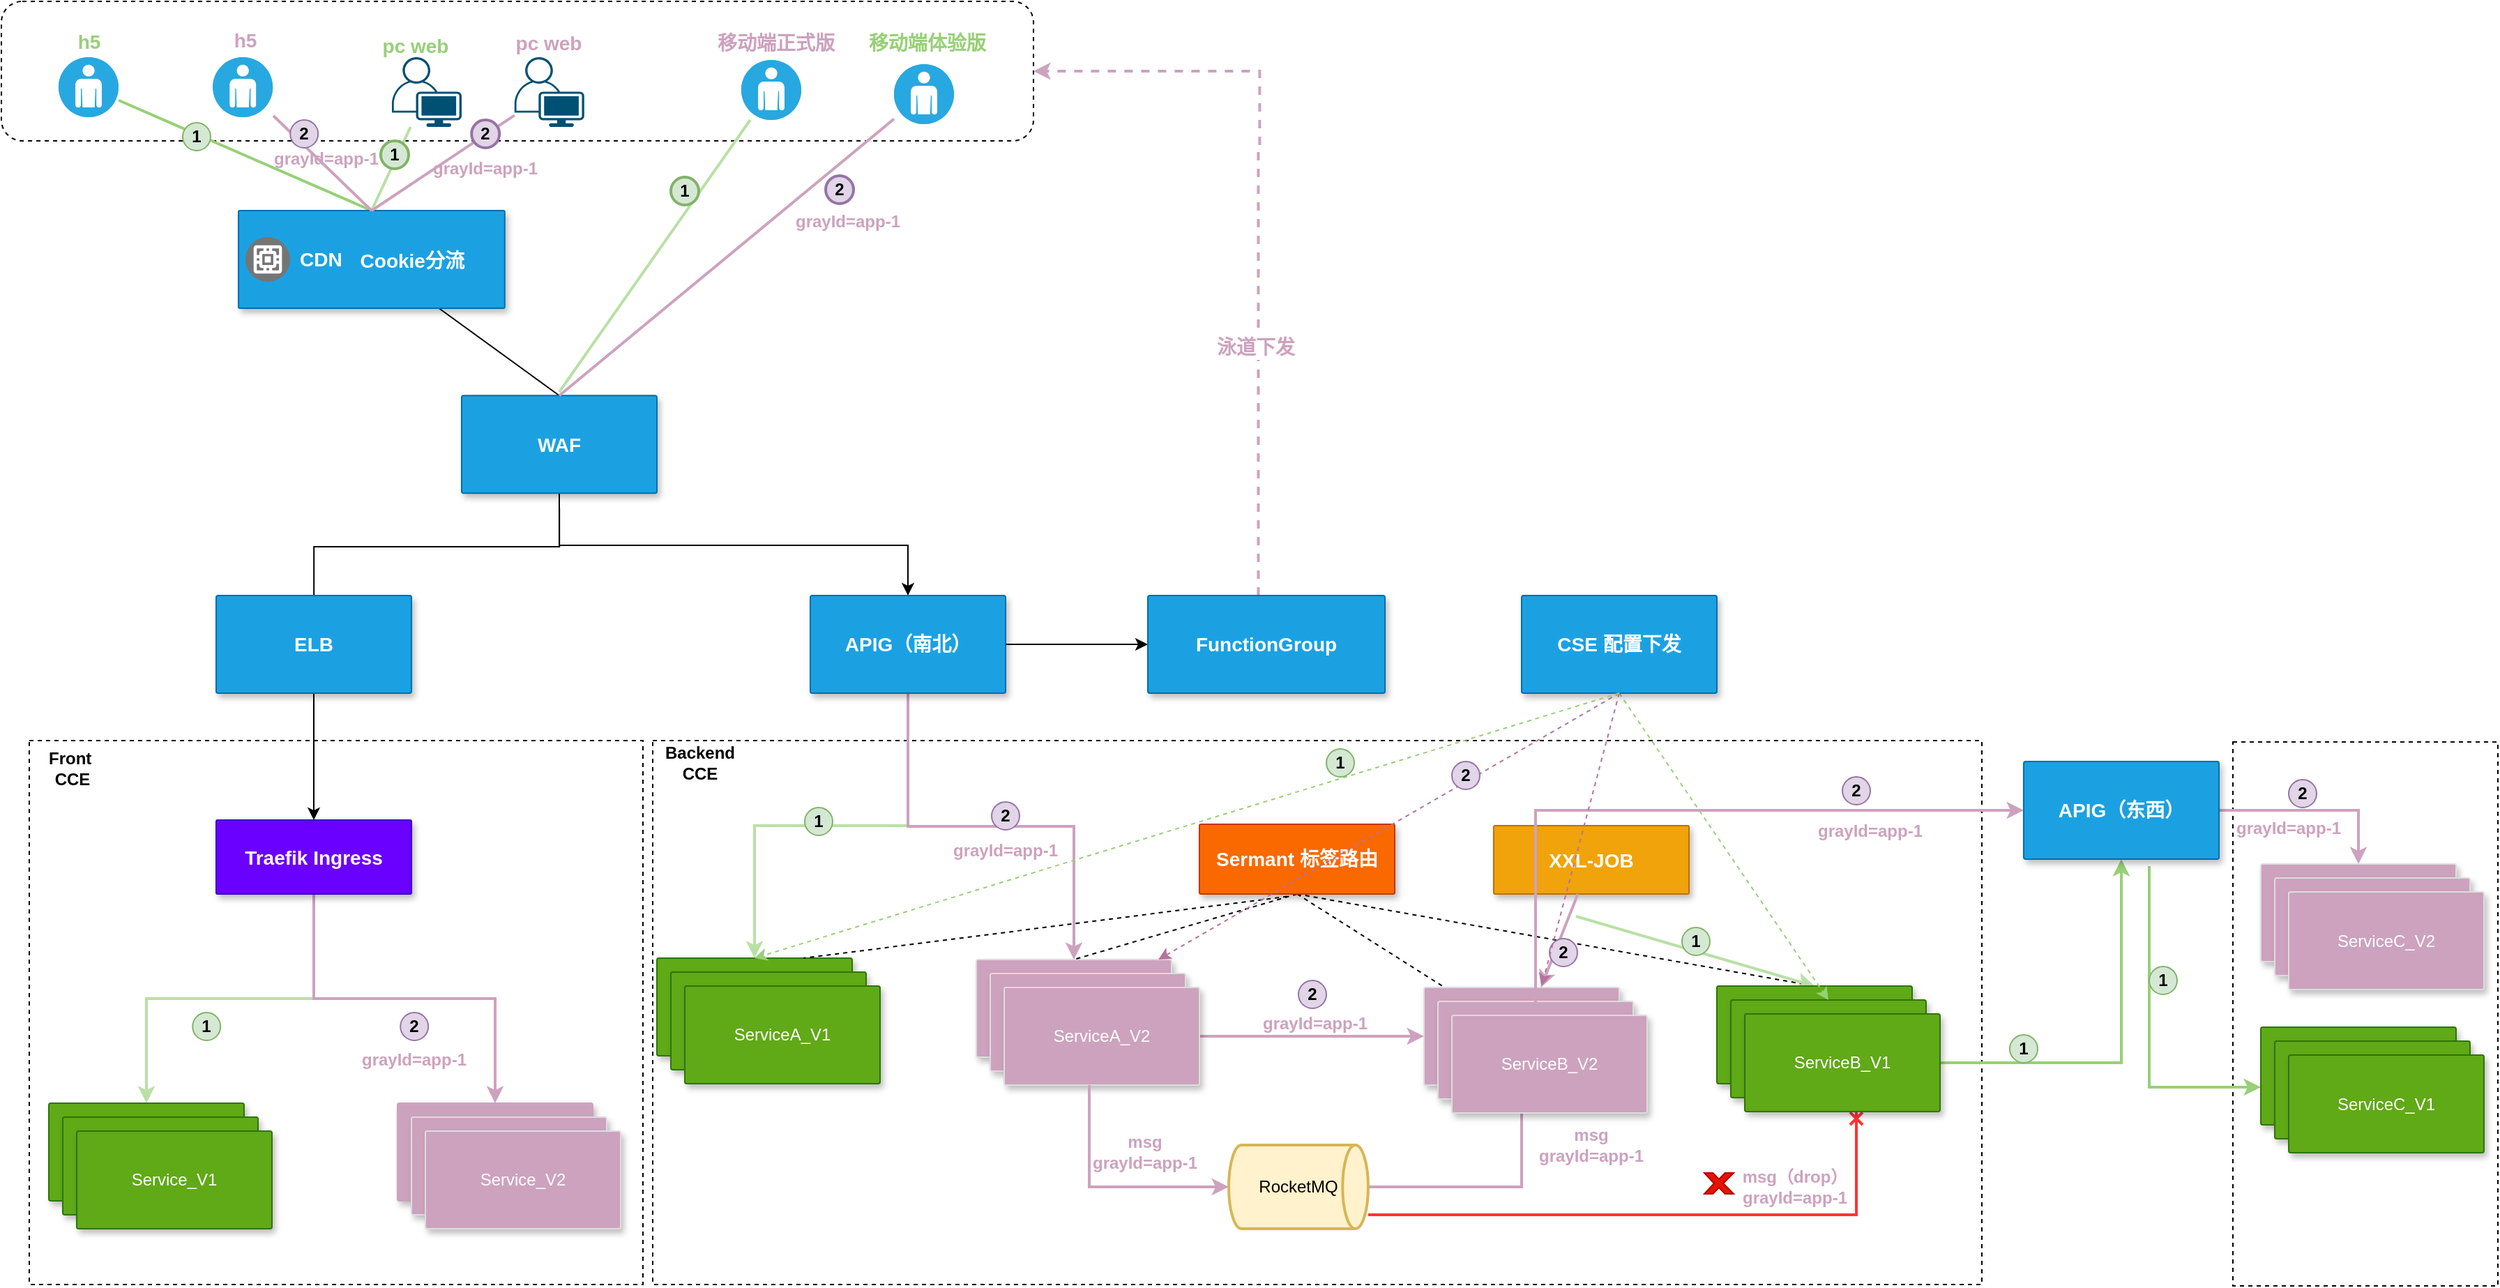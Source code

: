 <mxfile version="24.2.7" type="github">
  <diagram name="Page-1" id="tiHa4omzH0BSpX4AcXK8">
    <mxGraphModel dx="1060" dy="582" grid="1" gridSize="10" guides="1" tooltips="1" connect="1" arrows="1" fold="1" page="1" pageScale="1" pageWidth="850" pageHeight="1100" math="0" shadow="0">
      <root>
        <mxCell id="0" />
        <mxCell id="1" parent="0" />
        <mxCell id="6VxaLlo_b2UKYAiHiD4Z-170" value="" style="rounded=0;whiteSpace=wrap;html=1;dashed=1;strokeWidth=1;" vertex="1" parent="1">
          <mxGeometry x="1600" y="531" width="190" height="390" as="geometry" />
        </mxCell>
        <mxCell id="6VxaLlo_b2UKYAiHiD4Z-162" value="" style="rounded=1;whiteSpace=wrap;html=1;dashed=1;" vertex="1" parent="1">
          <mxGeometry width="740" height="100" as="geometry" />
        </mxCell>
        <mxCell id="6VxaLlo_b2UKYAiHiD4Z-92" value="" style="rounded=0;whiteSpace=wrap;html=1;dashed=1;strokeWidth=1;" vertex="1" parent="1">
          <mxGeometry x="467" y="530" width="953" height="390" as="geometry" />
        </mxCell>
        <mxCell id="6VxaLlo_b2UKYAiHiD4Z-131" value="&lt;b&gt;&lt;font color=&quot;#ffffff&quot; style=&quot;font-size: 14px;&quot;&gt;XXL-JOB&lt;/font&gt;&lt;/b&gt;" style="whiteSpace=wrap;html=1;strokeColor=#BD7000;shadow=1;strokeWidth=1;rounded=1;arcSize=2;fillColor=#f0a30a;fontColor=#000000;" vertex="1" parent="1">
          <mxGeometry x="1070" y="591" width="140" height="49" as="geometry" />
        </mxCell>
        <mxCell id="6VxaLlo_b2UKYAiHiD4Z-86" value="" style="rounded=0;whiteSpace=wrap;html=1;dashed=1;strokeWidth=1;" vertex="1" parent="1">
          <mxGeometry x="20" y="530" width="440" height="390" as="geometry" />
        </mxCell>
        <mxCell id="6VxaLlo_b2UKYAiHiD4Z-48" style="rounded=0;orthogonalLoop=1;jettySize=auto;html=1;entryX=0.5;entryY=0;entryDx=0;entryDy=0;endArrow=none;endFill=0;strokeColor=#97D077;strokeWidth=2;" edge="1" parent="1" source="6VxaLlo_b2UKYAiHiD4Z-32" target="6VxaLlo_b2UKYAiHiD4Z-6">
          <mxGeometry relative="1" as="geometry" />
        </mxCell>
        <mxCell id="6VxaLlo_b2UKYAiHiD4Z-17" value="" style="rounded=0;orthogonalLoop=1;jettySize=auto;html=1;endArrow=none;endFill=0;entryX=0.5;entryY=0;entryDx=0;entryDy=0;" edge="1" parent="1" source="6VxaLlo_b2UKYAiHiD4Z-6" target="6VxaLlo_b2UKYAiHiD4Z-16">
          <mxGeometry relative="1" as="geometry" />
        </mxCell>
        <mxCell id="6VxaLlo_b2UKYAiHiD4Z-6" value="               Cookie分流" style="shadow=1;strokeWidth=1;rounded=1;absoluteArcSize=1;arcSize=2;fillColor=#1ba1e2;fontColor=#ffffff;strokeColor=#006EAF;fontStyle=1;fontSize=14;" vertex="1" parent="1">
          <mxGeometry x="170" y="150" width="190.9" height="70" as="geometry" />
        </mxCell>
        <mxCell id="6VxaLlo_b2UKYAiHiD4Z-7" value="&lt;font size=&quot;1&quot; color=&quot;#ffffff&quot;&gt;&lt;b style=&quot;font-size: 14px;&quot;&gt;CDN&lt;/b&gt;&lt;/font&gt;" style="sketch=0;dashed=0;connectable=0;html=1;fillColor=#757575;strokeColor=none;shape=mxgraph.gcp2.google_network_edge_cache;part=1;labelPosition=right;verticalLabelPosition=middle;align=left;verticalAlign=middle;spacingLeft=5;fontSize=12;" vertex="1" parent="6VxaLlo_b2UKYAiHiD4Z-6">
          <mxGeometry y="0.5" width="32" height="32" relative="1" as="geometry">
            <mxPoint x="5" y="-16" as="offset" />
          </mxGeometry>
        </mxCell>
        <mxCell id="6VxaLlo_b2UKYAiHiD4Z-22" value="&lt;font color=&quot;#cda2be&quot; style=&quot;font-size: 14px;&quot;&gt;&lt;b&gt;h5&lt;/b&gt;&lt;/font&gt;" style="text;html=1;align=center;verticalAlign=middle;whiteSpace=wrap;rounded=0;" vertex="1" parent="1">
          <mxGeometry x="145.1" y="13.1" width="60" height="30" as="geometry" />
        </mxCell>
        <mxCell id="6VxaLlo_b2UKYAiHiD4Z-23" value="&lt;b&gt;&lt;font color=&quot;#97d077&quot; style=&quot;font-size: 14px;&quot;&gt;pc web&lt;/font&gt;&lt;/b&gt;" style="text;html=1;align=center;verticalAlign=middle;whiteSpace=wrap;rounded=0;" vertex="1" parent="1">
          <mxGeometry x="267.1" y="17.1" width="60" height="30" as="geometry" />
        </mxCell>
        <mxCell id="6VxaLlo_b2UKYAiHiD4Z-24" value="&lt;span style=&quot;font-size: 14px;&quot;&gt;&lt;b style=&quot;&quot;&gt;&lt;font color=&quot;#cda2be&quot;&gt;移动端正式版&lt;/font&gt;&lt;/b&gt;&lt;/span&gt;" style="text;html=1;align=center;verticalAlign=middle;whiteSpace=wrap;rounded=0;" vertex="1" parent="1">
          <mxGeometry x="510.75" y="15" width="89.25" height="30" as="geometry" />
        </mxCell>
        <mxCell id="6VxaLlo_b2UKYAiHiD4Z-25" value="&lt;font color=&quot;#97d077&quot;&gt;&lt;span style=&quot;font-family: monospace; font-size: 0px; text-align: start; text-wrap: nowrap;&quot;&gt;%3CmxGraphModel%3E%3Croot%3E%3CmxCell%20id%3D%220%22%2F%3E%3CmxCell%20id%3D%221%22%20parent%3D%220%22%2F%3E%3CmxCell%20id%3D%222%22%20value%3D%22%26lt%3Bfont%20color%3D%26quot%3B%2397d077%26quot%3B%26gt%3B%26lt%3Bspan%20style%3D%26quot%3Bfont-size%3A%2014px%3B%26quot%3B%26gt%3B%26lt%3Bb%26gt%3B%E7%A7%BB%E5%8A%A8%E7%AB%AF%26lt%3B%2Fb%26gt%3B%26lt%3B%2Fspan%26gt%3B%26lt%3B%2Ffont%26gt%3B%22%20style%3D%22text%3Bhtml%3D1%3Balign%3Dcenter%3BverticalAlign%3Dmiddle%3BwhiteSpace%3Dwrap%3Brounded%3D0%3B%22%20vertex%3D%221%22%20parent%3D%221%22%3E%3CmxGeometry%20x%3D%22510.75%22%20y%3D%2215%22%20width%3D%2278.5%22%20height%3D%2230%22%20as%3D%22geometry%22%2F%3E%3C%2FmxCell%3E%3C%2Froot%3E%3C%2FmxGraphModel%3E&lt;/span&gt;&lt;b&gt;&lt;font style=&quot;font-size: 14px;&quot;&gt;&amp;nbsp;&lt;/font&gt;&lt;/b&gt;&lt;b style=&quot;font-size: 14px;&quot;&gt;移动端&lt;/b&gt;&lt;b&gt;&lt;font style=&quot;font-size: 14px;&quot;&gt;体验版&lt;/font&gt;&lt;/b&gt;&lt;/font&gt;" style="text;html=1;align=center;verticalAlign=middle;whiteSpace=wrap;rounded=0;" vertex="1" parent="1">
          <mxGeometry x="599.75" y="15.1" width="123.5" height="30" as="geometry" />
        </mxCell>
        <mxCell id="6VxaLlo_b2UKYAiHiD4Z-37" style="edgeStyle=orthogonalEdgeStyle;rounded=0;orthogonalLoop=1;jettySize=auto;html=1;" edge="1" parent="1" source="6VxaLlo_b2UKYAiHiD4Z-16" target="6VxaLlo_b2UKYAiHiD4Z-36">
          <mxGeometry relative="1" as="geometry">
            <Array as="points">
              <mxPoint x="400" y="390" />
              <mxPoint x="650" y="390" />
            </Array>
          </mxGeometry>
        </mxCell>
        <mxCell id="6VxaLlo_b2UKYAiHiD4Z-47" style="edgeStyle=orthogonalEdgeStyle;rounded=0;orthogonalLoop=1;jettySize=auto;html=1;" edge="1" parent="1">
          <mxGeometry relative="1" as="geometry">
            <mxPoint x="400.091" y="363.6" as="sourcePoint" />
            <mxPoint x="224.091" y="437" as="targetPoint" />
            <Array as="points">
              <mxPoint x="400" y="391" />
              <mxPoint x="224" y="391" />
            </Array>
          </mxGeometry>
        </mxCell>
        <mxCell id="6VxaLlo_b2UKYAiHiD4Z-16" value="&lt;b&gt;&lt;font style=&quot;font-size: 14px;&quot;&gt;WAF&lt;/font&gt;&lt;/b&gt;" style="whiteSpace=wrap;html=1;strokeColor=#006EAF;shadow=1;strokeWidth=1;rounded=1;arcSize=2;glass=0;fillColor=#1ba1e2;fontColor=#ffffff;" vertex="1" parent="1">
          <mxGeometry x="330" y="282.6" width="140" height="70" as="geometry" />
        </mxCell>
        <mxCell id="6VxaLlo_b2UKYAiHiD4Z-55" style="rounded=0;orthogonalLoop=1;jettySize=auto;html=1;entryX=0.5;entryY=0;entryDx=0;entryDy=0;endArrow=none;endFill=0;strokeColor=#B9E0A5;strokeWidth=2;" edge="1" parent="1" source="6VxaLlo_b2UKYAiHiD4Z-28" target="6VxaLlo_b2UKYAiHiD4Z-6">
          <mxGeometry relative="1" as="geometry" />
        </mxCell>
        <mxCell id="6VxaLlo_b2UKYAiHiD4Z-28" value="" style="points=[[0.35,0,0],[0.98,0.51,0],[1,0.71,0],[0.67,1,0],[0,0.795,0],[0,0.65,0]];verticalLabelPosition=bottom;sketch=0;html=1;verticalAlign=top;aspect=fixed;align=center;pointerEvents=1;shape=mxgraph.cisco19.user;fillColor=#005073;strokeColor=none;" vertex="1" parent="1">
          <mxGeometry x="280" y="40" width="50" height="50" as="geometry" />
        </mxCell>
        <mxCell id="6VxaLlo_b2UKYAiHiD4Z-49" style="rounded=0;orthogonalLoop=1;jettySize=auto;html=1;entryX=0.5;entryY=0;entryDx=0;entryDy=0;endArrow=none;endFill=0;strokeColor=#CDA2BE;strokeWidth=2;" edge="1" parent="1" target="6VxaLlo_b2UKYAiHiD4Z-6">
          <mxGeometry relative="1" as="geometry">
            <mxPoint x="195" y="82" as="sourcePoint" />
          </mxGeometry>
        </mxCell>
        <mxCell id="6VxaLlo_b2UKYAiHiD4Z-29" value="" style="fillColor=#28A8E0;verticalLabelPosition=bottom;sketch=0;html=1;strokeColor=#ffffff;verticalAlign=top;align=center;points=[[0.145,0.145,0],[0.5,0,0],[0.855,0.145,0],[1,0.5,0],[0.855,0.855,0],[0.5,1,0],[0.145,0.855,0],[0,0.5,0]];pointerEvents=1;shape=mxgraph.cisco_safe.compositeIcon;bgIcon=ellipse;resIcon=mxgraph.cisco_safe.capability.user;" vertex="1" parent="1">
          <mxGeometry x="151.6" y="40" width="43" height="43" as="geometry" />
        </mxCell>
        <mxCell id="6VxaLlo_b2UKYAiHiD4Z-66" style="rounded=0;orthogonalLoop=1;jettySize=auto;html=1;endArrow=none;endFill=0;strokeColor=#B9E0A5;strokeWidth=2;" edge="1" parent="1" source="6VxaLlo_b2UKYAiHiD4Z-30">
          <mxGeometry relative="1" as="geometry">
            <mxPoint x="400" y="280" as="targetPoint" />
          </mxGeometry>
        </mxCell>
        <mxCell id="6VxaLlo_b2UKYAiHiD4Z-30" value="" style="fillColor=#28A8E0;verticalLabelPosition=bottom;sketch=0;html=1;strokeColor=#ffffff;verticalAlign=top;align=center;points=[[0.145,0.145,0],[0.5,0,0],[0.855,0.145,0],[1,0.5,0],[0.855,0.855,0],[0.5,1,0],[0.145,0.855,0],[0,0.5,0]];pointerEvents=1;shape=mxgraph.cisco_safe.compositeIcon;bgIcon=ellipse;resIcon=mxgraph.cisco_safe.capability.user;" vertex="1" parent="1">
          <mxGeometry x="530.5" y="42" width="43" height="43" as="geometry" />
        </mxCell>
        <mxCell id="6VxaLlo_b2UKYAiHiD4Z-67" style="rounded=0;orthogonalLoop=1;jettySize=auto;html=1;entryX=0.5;entryY=0;entryDx=0;entryDy=0;endArrow=none;endFill=0;strokeColor=#CDA2BE;strokeWidth=2;" edge="1" parent="1" source="6VxaLlo_b2UKYAiHiD4Z-31" target="6VxaLlo_b2UKYAiHiD4Z-16">
          <mxGeometry relative="1" as="geometry" />
        </mxCell>
        <mxCell id="6VxaLlo_b2UKYAiHiD4Z-31" value="" style="fillColor=#28A8E0;verticalLabelPosition=bottom;sketch=0;html=1;strokeColor=#ffffff;verticalAlign=top;align=center;points=[[0.145,0.145,0],[0.5,0,0],[0.855,0.145,0],[1,0.5,0],[0.855,0.855,0],[0.5,1,0],[0.145,0.855,0],[0,0.5,0]];pointerEvents=1;shape=mxgraph.cisco_safe.compositeIcon;bgIcon=ellipse;resIcon=mxgraph.cisco_safe.capability.user;" vertex="1" parent="1">
          <mxGeometry x="640" y="45" width="43" height="43" as="geometry" />
        </mxCell>
        <mxCell id="6VxaLlo_b2UKYAiHiD4Z-32" value="" style="fillColor=#28A8E0;verticalLabelPosition=bottom;sketch=0;html=1;strokeColor=#ffffff;verticalAlign=top;align=center;points=[[0.145,0.145,0],[0.5,0,0],[0.855,0.145,0],[1,0.5,0],[0.855,0.855,0],[0.5,1,0],[0.145,0.855,0],[0,0.5,0]];pointerEvents=1;shape=mxgraph.cisco_safe.compositeIcon;bgIcon=ellipse;resIcon=mxgraph.cisco_safe.capability.user;" vertex="1" parent="1">
          <mxGeometry x="41" y="40" width="43" height="43" as="geometry" />
        </mxCell>
        <mxCell id="6VxaLlo_b2UKYAiHiD4Z-56" style="rounded=0;orthogonalLoop=1;jettySize=auto;html=1;entryX=0.5;entryY=0;entryDx=0;entryDy=0;endArrow=none;endFill=0;strokeColor=#CDA2BE;strokeWidth=2;" edge="1" parent="1" source="6VxaLlo_b2UKYAiHiD4Z-33" target="6VxaLlo_b2UKYAiHiD4Z-6">
          <mxGeometry relative="1" as="geometry" />
        </mxCell>
        <mxCell id="6VxaLlo_b2UKYAiHiD4Z-33" value="" style="points=[[0.35,0,0],[0.98,0.51,0],[1,0.71,0],[0.67,1,0],[0,0.795,0],[0,0.65,0]];verticalLabelPosition=bottom;sketch=0;html=1;verticalAlign=top;aspect=fixed;align=center;pointerEvents=1;shape=mxgraph.cisco19.user;fillColor=#005073;strokeColor=none;" vertex="1" parent="1">
          <mxGeometry x="367.9" y="40" width="50" height="50" as="geometry" />
        </mxCell>
        <mxCell id="6VxaLlo_b2UKYAiHiD4Z-34" value="&lt;b&gt;&lt;font color=&quot;#97d077&quot; style=&quot;font-size: 14px;&quot;&gt;h5&lt;/font&gt;&lt;/b&gt;" style="text;html=1;align=center;verticalAlign=middle;whiteSpace=wrap;rounded=0;" vertex="1" parent="1">
          <mxGeometry x="32.5" y="14.1" width="60" height="30" as="geometry" />
        </mxCell>
        <mxCell id="6VxaLlo_b2UKYAiHiD4Z-35" value="&lt;font color=&quot;#cda2be&quot; style=&quot;font-size: 14px;&quot;&gt;&lt;b&gt;pc web&lt;/b&gt;&lt;/font&gt;" style="text;html=1;align=center;verticalAlign=middle;whiteSpace=wrap;rounded=0;" vertex="1" parent="1">
          <mxGeometry x="353.35" y="15" width="79.1" height="30" as="geometry" />
        </mxCell>
        <mxCell id="6VxaLlo_b2UKYAiHiD4Z-82" value="" style="edgeStyle=orthogonalEdgeStyle;rounded=0;orthogonalLoop=1;jettySize=auto;html=1;strokeColor=#B9E0A5;strokeWidth=2;" edge="1" parent="1" source="6VxaLlo_b2UKYAiHiD4Z-36" target="6VxaLlo_b2UKYAiHiD4Z-81">
          <mxGeometry relative="1" as="geometry" />
        </mxCell>
        <mxCell id="6VxaLlo_b2UKYAiHiD4Z-100" style="edgeStyle=orthogonalEdgeStyle;rounded=0;orthogonalLoop=1;jettySize=auto;html=1;entryX=0.5;entryY=0;entryDx=0;entryDy=0;strokeColor=#CDA2BE;strokeWidth=2;" edge="1" parent="1" source="6VxaLlo_b2UKYAiHiD4Z-36" target="6VxaLlo_b2UKYAiHiD4Z-84">
          <mxGeometry relative="1" as="geometry" />
        </mxCell>
        <mxCell id="6VxaLlo_b2UKYAiHiD4Z-165" style="edgeStyle=orthogonalEdgeStyle;rounded=0;orthogonalLoop=1;jettySize=auto;html=1;entryX=0;entryY=0.5;entryDx=0;entryDy=0;" edge="1" parent="1" source="6VxaLlo_b2UKYAiHiD4Z-36" target="6VxaLlo_b2UKYAiHiD4Z-156">
          <mxGeometry relative="1" as="geometry" />
        </mxCell>
        <mxCell id="6VxaLlo_b2UKYAiHiD4Z-36" value="&lt;b&gt;&lt;font style=&quot;font-size: 14px;&quot;&gt;APIG（南北）&lt;/font&gt;&lt;/b&gt;" style="whiteSpace=wrap;html=1;strokeColor=#006EAF;shadow=1;strokeWidth=1;rounded=1;arcSize=2;fillColor=#1ba1e2;fontColor=#ffffff;" vertex="1" parent="1">
          <mxGeometry x="580" y="426" width="140" height="70" as="geometry" />
        </mxCell>
        <mxCell id="6VxaLlo_b2UKYAiHiD4Z-40" value="" style="edgeStyle=orthogonalEdgeStyle;rounded=0;orthogonalLoop=1;jettySize=auto;html=1;" edge="1" parent="1" source="6VxaLlo_b2UKYAiHiD4Z-38" target="6VxaLlo_b2UKYAiHiD4Z-39">
          <mxGeometry relative="1" as="geometry" />
        </mxCell>
        <mxCell id="6VxaLlo_b2UKYAiHiD4Z-38" value="&lt;font size=&quot;1&quot; style=&quot;&quot;&gt;&lt;b style=&quot;font-size: 14px;&quot;&gt;ELB&lt;/b&gt;&lt;/font&gt;" style="whiteSpace=wrap;html=1;strokeColor=#006EAF;shadow=1;strokeWidth=1;rounded=1;arcSize=2;fillColor=#1ba1e2;fontColor=#ffffff;" vertex="1" parent="1">
          <mxGeometry x="154.0" y="426" width="140" height="70" as="geometry" />
        </mxCell>
        <mxCell id="6VxaLlo_b2UKYAiHiD4Z-42" value="" style="edgeStyle=orthogonalEdgeStyle;rounded=0;orthogonalLoop=1;jettySize=auto;html=1;strokeColor=#B9E0A5;strokeWidth=2;" edge="1" parent="1" source="6VxaLlo_b2UKYAiHiD4Z-39" target="6VxaLlo_b2UKYAiHiD4Z-41">
          <mxGeometry relative="1" as="geometry" />
        </mxCell>
        <mxCell id="6VxaLlo_b2UKYAiHiD4Z-46" style="edgeStyle=orthogonalEdgeStyle;rounded=0;orthogonalLoop=1;jettySize=auto;html=1;strokeColor=#CDA2BE;strokeWidth=2;" edge="1" parent="1" source="6VxaLlo_b2UKYAiHiD4Z-39" target="6VxaLlo_b2UKYAiHiD4Z-43">
          <mxGeometry relative="1" as="geometry" />
        </mxCell>
        <mxCell id="6VxaLlo_b2UKYAiHiD4Z-39" value="&lt;font size=&quot;1&quot; style=&quot;&quot;&gt;&lt;b style=&quot;font-size: 14px;&quot;&gt;Traefik Ingress&lt;/b&gt;&lt;/font&gt;" style="whiteSpace=wrap;html=1;strokeColor=#3700CC;shadow=1;strokeWidth=1;rounded=1;arcSize=2;fillColor=#6a00ff;fontColor=#ffffff;" vertex="1" parent="1">
          <mxGeometry x="154" y="587" width="140" height="53" as="geometry" />
        </mxCell>
        <mxCell id="6VxaLlo_b2UKYAiHiD4Z-41" value="Service_V1" style="whiteSpace=wrap;html=1;strokeColor=#2D7600;shadow=1;strokeWidth=1;rounded=1;arcSize=2;fillColor=#60a917;fontColor=#ffffff;" vertex="1" parent="1">
          <mxGeometry x="34" y="790" width="140" height="70" as="geometry" />
        </mxCell>
        <mxCell id="6VxaLlo_b2UKYAiHiD4Z-43" value="Service_V2" style="whiteSpace=wrap;html=1;strokeColor=#CDA2BE;shadow=1;strokeWidth=1;rounded=1;arcSize=2;fillColor=#CDA2BE;" vertex="1" parent="1">
          <mxGeometry x="284" y="790" width="140" height="70" as="geometry" />
        </mxCell>
        <mxCell id="6VxaLlo_b2UKYAiHiD4Z-53" value="&lt;b&gt;1&lt;/b&gt;" style="ellipse;whiteSpace=wrap;html=1;aspect=fixed;fillColor=#d5e8d4;strokeColor=#82b366;" vertex="1" parent="1">
          <mxGeometry x="130" y="87" width="20" height="20" as="geometry" />
        </mxCell>
        <mxCell id="6VxaLlo_b2UKYAiHiD4Z-54" value="&lt;b&gt;2&lt;/b&gt;" style="ellipse;whiteSpace=wrap;html=1;aspect=fixed;fillColor=#e1d5e7;strokeColor=#9673a6;" vertex="1" parent="1">
          <mxGeometry x="207.1" y="85" width="20" height="20" as="geometry" />
        </mxCell>
        <mxCell id="6VxaLlo_b2UKYAiHiD4Z-60" value="&lt;b&gt;1&lt;/b&gt;" style="ellipse;whiteSpace=wrap;html=1;aspect=fixed;fillColor=#d5e8d4;strokeColor=#82b366;strokeWidth=2;" vertex="1" parent="1">
          <mxGeometry x="272" y="100" width="20" height="20" as="geometry" />
        </mxCell>
        <mxCell id="6VxaLlo_b2UKYAiHiD4Z-63" value="&lt;b&gt;2&lt;/b&gt;" style="ellipse;whiteSpace=wrap;html=1;aspect=fixed;fillColor=#e1d5e7;strokeColor=#9673a6;strokeWidth=2;" vertex="1" parent="1">
          <mxGeometry x="337.1" y="85" width="20" height="20" as="geometry" />
        </mxCell>
        <mxCell id="6VxaLlo_b2UKYAiHiD4Z-69" value="&lt;b&gt;&lt;font color=&quot;#cda2be&quot;&gt;grayId=app-1&lt;/font&gt;&lt;/b&gt;" style="text;html=1;align=center;verticalAlign=middle;whiteSpace=wrap;rounded=0;strokeWidth=2;" vertex="1" parent="1">
          <mxGeometry x="297.1" y="105.0" width="100" height="30" as="geometry" />
        </mxCell>
        <mxCell id="6VxaLlo_b2UKYAiHiD4Z-70" value="&lt;b&gt;&lt;font color=&quot;#cda2be&quot;&gt;grayId=app-1&lt;/font&gt;&lt;/b&gt;" style="text;html=1;align=center;verticalAlign=middle;whiteSpace=wrap;rounded=0;" vertex="1" parent="1">
          <mxGeometry x="183" y="98.0" width="100" height="30" as="geometry" />
        </mxCell>
        <mxCell id="6VxaLlo_b2UKYAiHiD4Z-72" value="&lt;b&gt;1&lt;/b&gt;" style="ellipse;whiteSpace=wrap;html=1;aspect=fixed;fillColor=#d5e8d4;strokeColor=#82b366;strokeWidth=2;" vertex="1" parent="1">
          <mxGeometry x="480" y="126" width="20" height="20" as="geometry" />
        </mxCell>
        <mxCell id="6VxaLlo_b2UKYAiHiD4Z-74" value="&lt;b&gt;2&lt;/b&gt;" style="ellipse;whiteSpace=wrap;html=1;aspect=fixed;fillColor=#e1d5e7;strokeColor=#9673a6;strokeWidth=2;" vertex="1" parent="1">
          <mxGeometry x="591" y="125" width="20" height="20" as="geometry" />
        </mxCell>
        <mxCell id="6VxaLlo_b2UKYAiHiD4Z-77" value="&lt;b&gt;&lt;font color=&quot;#cda2be&quot;&gt;grayId=app-1&lt;/font&gt;&lt;/b&gt;" style="text;html=1;align=center;verticalAlign=middle;whiteSpace=wrap;rounded=0;strokeWidth=2;" vertex="1" parent="1">
          <mxGeometry x="557" y="143.0" width="100" height="30" as="geometry" />
        </mxCell>
        <mxCell id="6VxaLlo_b2UKYAiHiD4Z-78" value="&lt;b&gt;1&lt;/b&gt;" style="ellipse;whiteSpace=wrap;html=1;aspect=fixed;fillColor=#d5e8d4;strokeColor=#82b366;" vertex="1" parent="1">
          <mxGeometry x="137.1" y="725" width="20" height="20" as="geometry" />
        </mxCell>
        <mxCell id="6VxaLlo_b2UKYAiHiD4Z-79" value="&lt;b&gt;2&lt;/b&gt;" style="ellipse;whiteSpace=wrap;html=1;aspect=fixed;fillColor=#e1d5e7;strokeColor=#9673a6;" vertex="1" parent="1">
          <mxGeometry x="286.1" y="725" width="20" height="20" as="geometry" />
        </mxCell>
        <mxCell id="6VxaLlo_b2UKYAiHiD4Z-80" value="&lt;b&gt;&lt;font color=&quot;#cda2be&quot;&gt;grayId=app-1&lt;/font&gt;&lt;/b&gt;" style="text;html=1;align=center;verticalAlign=middle;whiteSpace=wrap;rounded=0;" vertex="1" parent="1">
          <mxGeometry x="246" y="744" width="100" height="30" as="geometry" />
        </mxCell>
        <mxCell id="6VxaLlo_b2UKYAiHiD4Z-81" value="Service_V1" style="whiteSpace=wrap;html=1;strokeColor=#2D7600;shadow=1;strokeWidth=1;rounded=1;arcSize=2;fillColor=#60a917;fontColor=#ffffff;" vertex="1" parent="1">
          <mxGeometry x="470" y="686" width="140" height="70" as="geometry" />
        </mxCell>
        <mxCell id="6VxaLlo_b2UKYAiHiD4Z-84" value="Service_V2" style="whiteSpace=wrap;html=1;strokeColor=#dddddd;shadow=1;strokeWidth=1;rounded=1;arcSize=2;fillColor=#CDA2BE;" vertex="1" parent="1">
          <mxGeometry x="699" y="687" width="140" height="70" as="geometry" />
        </mxCell>
        <mxCell id="6VxaLlo_b2UKYAiHiD4Z-87" value="Service_V1" style="whiteSpace=wrap;html=1;strokeColor=#2D7600;shadow=1;strokeWidth=1;rounded=1;arcSize=2;fillColor=#60a917;fontColor=#ffffff;" vertex="1" parent="1">
          <mxGeometry x="44" y="800" width="140" height="70" as="geometry" />
        </mxCell>
        <mxCell id="6VxaLlo_b2UKYAiHiD4Z-88" value="&lt;font color=&quot;#ffffff&quot;&gt;Service_V1&lt;/font&gt;" style="whiteSpace=wrap;html=1;strokeColor=#2D7600;shadow=1;strokeWidth=1;rounded=1;arcSize=2;fillColor=#60a917;fontColor=#ffffff;" vertex="1" parent="1">
          <mxGeometry x="54" y="810" width="140" height="70" as="geometry" />
        </mxCell>
        <mxCell id="6VxaLlo_b2UKYAiHiD4Z-89" value="Service_V2" style="whiteSpace=wrap;html=1;strokeColor=#dddddd;shadow=1;strokeWidth=1;rounded=1;arcSize=2;fillColor=#CDA2BE;" vertex="1" parent="1">
          <mxGeometry x="294" y="800" width="140" height="70" as="geometry" />
        </mxCell>
        <mxCell id="6VxaLlo_b2UKYAiHiD4Z-90" value="&lt;font color=&quot;#ffffff&quot;&gt;Service_V2&lt;/font&gt;" style="whiteSpace=wrap;html=1;strokeColor=#dddddd;shadow=1;strokeWidth=1;rounded=1;arcSize=2;fillColor=#CDA2BE;" vertex="1" parent="1">
          <mxGeometry x="304" y="810" width="140" height="70" as="geometry" />
        </mxCell>
        <mxCell id="6VxaLlo_b2UKYAiHiD4Z-91" value="&lt;b&gt;Front&amp;nbsp;&lt;/b&gt;&lt;div&gt;&lt;b&gt;CCE&lt;/b&gt;&lt;/div&gt;" style="text;html=1;align=center;verticalAlign=middle;whiteSpace=wrap;rounded=0;" vertex="1" parent="1">
          <mxGeometry x="10.5" y="535" width="80" height="30" as="geometry" />
        </mxCell>
        <mxCell id="6VxaLlo_b2UKYAiHiD4Z-94" value="Service_V1" style="whiteSpace=wrap;html=1;strokeColor=#2D7600;shadow=1;strokeWidth=1;rounded=1;arcSize=2;fillColor=#60a917;fontColor=#ffffff;" vertex="1" parent="1">
          <mxGeometry x="480" y="696" width="140" height="70" as="geometry" />
        </mxCell>
        <mxCell id="6VxaLlo_b2UKYAiHiD4Z-130" style="edgeStyle=orthogonalEdgeStyle;rounded=0;orthogonalLoop=1;jettySize=auto;html=1;strokeColor=#FF3333;endArrow=cross;endFill=0;strokeWidth=2;" edge="1" parent="1" source="6VxaLlo_b2UKYAiHiD4Z-114">
          <mxGeometry relative="1" as="geometry">
            <mxPoint x="1330" y="810" as="targetPoint" />
            <Array as="points">
              <mxPoint x="1330" y="870" />
              <mxPoint x="1330" y="741" />
            </Array>
          </mxGeometry>
        </mxCell>
        <mxCell id="6VxaLlo_b2UKYAiHiD4Z-95" value="&lt;font color=&quot;#ffffff&quot;&gt;ServiceA_V1&lt;/font&gt;" style="whiteSpace=wrap;html=1;strokeColor=#2D7600;shadow=1;strokeWidth=1;rounded=1;arcSize=2;fillColor=#60a917;fontColor=#ffffff;" vertex="1" parent="1">
          <mxGeometry x="490" y="706" width="140" height="70" as="geometry" />
        </mxCell>
        <mxCell id="6VxaLlo_b2UKYAiHiD4Z-96" value="Service_V2" style="whiteSpace=wrap;html=1;strokeColor=#dddddd;shadow=1;strokeWidth=1;rounded=1;arcSize=2;fillColor=#CDA2BE;" vertex="1" parent="1">
          <mxGeometry x="709" y="697" width="140" height="70" as="geometry" />
        </mxCell>
        <mxCell id="6VxaLlo_b2UKYAiHiD4Z-107" style="rounded=0;orthogonalLoop=1;jettySize=auto;html=1;strokeColor=#CDA2BE;strokeWidth=2;" edge="1" parent="1" source="6VxaLlo_b2UKYAiHiD4Z-97" target="6VxaLlo_b2UKYAiHiD4Z-106">
          <mxGeometry relative="1" as="geometry" />
        </mxCell>
        <mxCell id="6VxaLlo_b2UKYAiHiD4Z-97" value="&lt;font color=&quot;#ffffff&quot;&gt;ServiceA_V2&lt;/font&gt;" style="whiteSpace=wrap;html=1;strokeColor=#dddddd;shadow=1;strokeWidth=1;rounded=1;arcSize=2;fillColor=#CDA2BE;" vertex="1" parent="1">
          <mxGeometry x="719" y="707" width="140" height="70" as="geometry" />
        </mxCell>
        <mxCell id="6VxaLlo_b2UKYAiHiD4Z-98" value="&lt;b&gt;Backend CCE&lt;/b&gt;" style="text;html=1;align=center;verticalAlign=middle;whiteSpace=wrap;rounded=0;" vertex="1" parent="1">
          <mxGeometry x="461" y="531" width="80" height="30" as="geometry" />
        </mxCell>
        <mxCell id="6VxaLlo_b2UKYAiHiD4Z-101" value="&lt;b&gt;1&lt;/b&gt;" style="ellipse;whiteSpace=wrap;html=1;aspect=fixed;fillColor=#d5e8d4;strokeColor=#82b366;" vertex="1" parent="1">
          <mxGeometry x="576" y="578" width="20" height="20" as="geometry" />
        </mxCell>
        <mxCell id="6VxaLlo_b2UKYAiHiD4Z-104" value="&lt;b&gt;2&lt;/b&gt;" style="ellipse;whiteSpace=wrap;html=1;aspect=fixed;fillColor=#e1d5e7;strokeColor=#9673a6;" vertex="1" parent="1">
          <mxGeometry x="710" y="574" width="20" height="20" as="geometry" />
        </mxCell>
        <mxCell id="6VxaLlo_b2UKYAiHiD4Z-105" value="&lt;b&gt;&lt;font color=&quot;#cda2be&quot;&gt;grayId=app-1&lt;/font&gt;&lt;/b&gt;" style="text;html=1;align=center;verticalAlign=middle;whiteSpace=wrap;rounded=0;" vertex="1" parent="1">
          <mxGeometry x="670" y="594" width="100" height="30" as="geometry" />
        </mxCell>
        <mxCell id="6VxaLlo_b2UKYAiHiD4Z-106" value="ServiceB_V2" style="whiteSpace=wrap;html=1;strokeColor=#dddddd;shadow=1;strokeWidth=1;rounded=1;arcSize=2;fillColor=#CDA2BE;" vertex="1" parent="1">
          <mxGeometry x="1020" y="707" width="140" height="70" as="geometry" />
        </mxCell>
        <mxCell id="6VxaLlo_b2UKYAiHiD4Z-108" value="&lt;b&gt;&lt;font color=&quot;#cda2be&quot;&gt;grayId=app-1&lt;/font&gt;&lt;/b&gt;" style="text;html=1;align=center;verticalAlign=middle;whiteSpace=wrap;rounded=0;" vertex="1" parent="1">
          <mxGeometry x="892" y="718" width="100" height="30" as="geometry" />
        </mxCell>
        <mxCell id="6VxaLlo_b2UKYAiHiD4Z-111" style="rounded=0;orthogonalLoop=1;jettySize=auto;html=1;entryX=0.75;entryY=0;entryDx=0;entryDy=0;exitX=0.45;exitY=1.036;exitDx=0;exitDy=0;exitPerimeter=0;endArrow=none;endFill=0;dashed=1;" edge="1" parent="1" source="6VxaLlo_b2UKYAiHiD4Z-110" target="6VxaLlo_b2UKYAiHiD4Z-81">
          <mxGeometry relative="1" as="geometry" />
        </mxCell>
        <mxCell id="6VxaLlo_b2UKYAiHiD4Z-112" style="rounded=0;orthogonalLoop=1;jettySize=auto;html=1;entryX=0.5;entryY=0;entryDx=0;entryDy=0;exitX=0.5;exitY=1;exitDx=0;exitDy=0;endArrow=none;endFill=0;dashed=1;" edge="1" parent="1" source="6VxaLlo_b2UKYAiHiD4Z-110" target="6VxaLlo_b2UKYAiHiD4Z-84">
          <mxGeometry relative="1" as="geometry" />
        </mxCell>
        <mxCell id="6VxaLlo_b2UKYAiHiD4Z-113" style="rounded=0;orthogonalLoop=1;jettySize=auto;html=1;endArrow=none;endFill=0;exitX=0.5;exitY=1;exitDx=0;exitDy=0;dashed=1;" edge="1" parent="1" source="6VxaLlo_b2UKYAiHiD4Z-110" target="6VxaLlo_b2UKYAiHiD4Z-106">
          <mxGeometry relative="1" as="geometry" />
        </mxCell>
        <mxCell id="6VxaLlo_b2UKYAiHiD4Z-147" style="rounded=0;orthogonalLoop=1;jettySize=auto;html=1;entryX=0.5;entryY=0;entryDx=0;entryDy=0;exitX=0.5;exitY=1;exitDx=0;exitDy=0;dashed=1;" edge="1" parent="1" source="6VxaLlo_b2UKYAiHiD4Z-110" target="6VxaLlo_b2UKYAiHiD4Z-142">
          <mxGeometry relative="1" as="geometry" />
        </mxCell>
        <mxCell id="6VxaLlo_b2UKYAiHiD4Z-110" value="&lt;font size=&quot;1&quot; color=&quot;#ffffff&quot; style=&quot;&quot;&gt;&lt;b style=&quot;font-size: 14px;&quot;&gt;Sermant 标签路由&lt;/b&gt;&lt;/font&gt;" style="whiteSpace=wrap;html=1;strokeColor=#C73500;shadow=1;strokeWidth=1;rounded=1;arcSize=2;fillColor=#fa6800;fontColor=#000000;" vertex="1" parent="1">
          <mxGeometry x="859" y="590" width="140" height="50" as="geometry" />
        </mxCell>
        <mxCell id="6VxaLlo_b2UKYAiHiD4Z-126" style="edgeStyle=orthogonalEdgeStyle;rounded=0;orthogonalLoop=1;jettySize=auto;html=1;entryX=0.5;entryY=1;entryDx=0;entryDy=0;strokeColor=#CDA2BE;strokeWidth=2;" edge="1" parent="1" source="6VxaLlo_b2UKYAiHiD4Z-114" target="6VxaLlo_b2UKYAiHiD4Z-106">
          <mxGeometry relative="1" as="geometry" />
        </mxCell>
        <mxCell id="6VxaLlo_b2UKYAiHiD4Z-114" value="RocketMQ" style="strokeWidth=2;html=1;shape=mxgraph.flowchart.direct_data;whiteSpace=wrap;fillColor=#fff2cc;strokeColor=#d6b656;" vertex="1" parent="1">
          <mxGeometry x="880" y="820" width="100" height="60" as="geometry" />
        </mxCell>
        <mxCell id="6VxaLlo_b2UKYAiHiD4Z-116" value="&lt;b&gt;&lt;font color=&quot;#cda2be&quot;&gt;msg（drop）&lt;/font&gt;&lt;/b&gt;&lt;div&gt;&lt;b&gt;&lt;font color=&quot;#cda2be&quot;&gt;grayId=app-1&lt;/font&gt;&lt;/b&gt;&lt;/div&gt;" style="text;html=1;align=center;verticalAlign=middle;whiteSpace=wrap;rounded=0;" vertex="1" parent="1">
          <mxGeometry x="1236" y="835" width="100" height="30" as="geometry" />
        </mxCell>
        <mxCell id="6VxaLlo_b2UKYAiHiD4Z-122" value="&lt;b&gt;&lt;font color=&quot;#cda2be&quot;&gt;msg&lt;/font&gt;&lt;/b&gt;&lt;div&gt;&lt;b&gt;&lt;font color=&quot;#cda2be&quot;&gt;grayId=app-1&lt;/font&gt;&lt;/b&gt;&lt;/div&gt;" style="text;html=1;align=center;verticalAlign=middle;whiteSpace=wrap;rounded=0;" vertex="1" parent="1">
          <mxGeometry x="770" y="810" width="100" height="30" as="geometry" />
        </mxCell>
        <mxCell id="6VxaLlo_b2UKYAiHiD4Z-125" style="edgeStyle=orthogonalEdgeStyle;rounded=0;orthogonalLoop=1;jettySize=auto;html=1;entryX=0;entryY=0.5;entryDx=0;entryDy=0;entryPerimeter=0;strokeColor=#CDA2BE;strokeWidth=2;" edge="1" parent="1" source="6VxaLlo_b2UKYAiHiD4Z-97" target="6VxaLlo_b2UKYAiHiD4Z-114">
          <mxGeometry relative="1" as="geometry">
            <Array as="points">
              <mxPoint x="780" y="850" />
            </Array>
          </mxGeometry>
        </mxCell>
        <mxCell id="6VxaLlo_b2UKYAiHiD4Z-127" value="&lt;b&gt;2&lt;/b&gt;" style="ellipse;whiteSpace=wrap;html=1;aspect=fixed;fillColor=#e1d5e7;strokeColor=#9673a6;" vertex="1" parent="1">
          <mxGeometry x="930" y="702" width="20" height="20" as="geometry" />
        </mxCell>
        <mxCell id="6VxaLlo_b2UKYAiHiD4Z-129" value="&lt;b&gt;&lt;font color=&quot;#cda2be&quot;&gt;msg&lt;/font&gt;&lt;/b&gt;&lt;div&gt;&lt;b&gt;&lt;font color=&quot;#cda2be&quot;&gt;grayId=app-1&lt;/font&gt;&lt;/b&gt;&lt;/div&gt;" style="text;html=1;align=center;verticalAlign=middle;whiteSpace=wrap;rounded=0;" vertex="1" parent="1">
          <mxGeometry x="1090" y="805" width="100" height="30" as="geometry" />
        </mxCell>
        <mxCell id="6VxaLlo_b2UKYAiHiD4Z-134" style="rounded=1;orthogonalLoop=1;jettySize=auto;html=1;strokeColor=#CDA2BE;curved=0;strokeWidth=2;" edge="1" parent="1" source="6VxaLlo_b2UKYAiHiD4Z-131" target="6VxaLlo_b2UKYAiHiD4Z-106">
          <mxGeometry relative="1" as="geometry" />
        </mxCell>
        <mxCell id="6VxaLlo_b2UKYAiHiD4Z-139" style="rounded=0;orthogonalLoop=1;jettySize=auto;html=1;entryX=0.5;entryY=0;entryDx=0;entryDy=0;strokeColor=#B9E0A5;strokeWidth=2;" edge="1" parent="1" target="6VxaLlo_b2UKYAiHiD4Z-142">
          <mxGeometry relative="1" as="geometry">
            <mxPoint x="1129" y="656" as="sourcePoint" />
            <mxPoint x="559" y="702" as="targetPoint" />
          </mxGeometry>
        </mxCell>
        <mxCell id="6VxaLlo_b2UKYAiHiD4Z-137" value="" style="shape=image;html=1;verticalAlign=top;verticalLabelPosition=bottom;labelBackgroundColor=#ffffff;imageAspect=0;aspect=fixed;image=https://cdn3.iconfinder.com/data/icons/flat-actions-icons-9/512/Tick_Mark-128.png" vertex="1" parent="1">
          <mxGeometry x="1095" y="796" width="24" height="24" as="geometry" />
        </mxCell>
        <mxCell id="6VxaLlo_b2UKYAiHiD4Z-138" value="" style="verticalLabelPosition=bottom;verticalAlign=top;html=1;shape=mxgraph.basic.x;fillColor=#e51400;fontColor=#ffffff;strokeColor=#B20000;" vertex="1" parent="1">
          <mxGeometry x="1221" y="840" width="21" height="15" as="geometry" />
        </mxCell>
        <mxCell id="6VxaLlo_b2UKYAiHiD4Z-140" value="&lt;b&gt;1&lt;/b&gt;" style="ellipse;whiteSpace=wrap;html=1;aspect=fixed;fillColor=#d5e8d4;strokeColor=#82b366;" vertex="1" parent="1">
          <mxGeometry x="1205" y="664" width="20" height="20" as="geometry" />
        </mxCell>
        <mxCell id="6VxaLlo_b2UKYAiHiD4Z-141" value="&lt;b&gt;2&lt;/b&gt;" style="ellipse;whiteSpace=wrap;html=1;aspect=fixed;fillColor=#e1d5e7;strokeColor=#9673a6;" vertex="1" parent="1">
          <mxGeometry x="1110" y="672" width="20" height="20" as="geometry" />
        </mxCell>
        <mxCell id="6VxaLlo_b2UKYAiHiD4Z-142" value="ServiceB_V1" style="whiteSpace=wrap;html=1;strokeColor=#2D7600;shadow=1;strokeWidth=1;rounded=1;arcSize=2;fillColor=#60a917;fontColor=#ffffff;" vertex="1" parent="1">
          <mxGeometry x="1230" y="706" width="140" height="70" as="geometry" />
        </mxCell>
        <mxCell id="6VxaLlo_b2UKYAiHiD4Z-143" value="ServiceB_V2" style="whiteSpace=wrap;html=1;strokeColor=#dddddd;shadow=1;strokeWidth=1;rounded=1;arcSize=2;fillColor=#CDA2BE;" vertex="1" parent="1">
          <mxGeometry x="1030" y="717" width="140" height="70" as="geometry" />
        </mxCell>
        <mxCell id="6VxaLlo_b2UKYAiHiD4Z-169" style="rounded=0;orthogonalLoop=1;jettySize=auto;html=1;entryX=0;entryY=0.5;entryDx=0;entryDy=0;strokeColor=#CDA2BE;strokeWidth=2;edgeStyle=orthogonalEdgeStyle;" edge="1" parent="1" source="6VxaLlo_b2UKYAiHiD4Z-144" target="6VxaLlo_b2UKYAiHiD4Z-168">
          <mxGeometry relative="1" as="geometry">
            <Array as="points">
              <mxPoint x="1100" y="580" />
            </Array>
          </mxGeometry>
        </mxCell>
        <mxCell id="6VxaLlo_b2UKYAiHiD4Z-144" value="&lt;font color=&quot;#ffffff&quot;&gt;ServiceB_V2&lt;/font&gt;" style="whiteSpace=wrap;html=1;strokeColor=#dddddd;shadow=1;strokeWidth=1;rounded=1;arcSize=2;fillColor=#CDA2BE;" vertex="1" parent="1">
          <mxGeometry x="1040" y="727" width="140" height="70" as="geometry" />
        </mxCell>
        <mxCell id="6VxaLlo_b2UKYAiHiD4Z-145" value="ServiceB_V1" style="whiteSpace=wrap;html=1;strokeColor=#2D7600;shadow=1;strokeWidth=1;rounded=1;arcSize=2;fillColor=#60a917;fontColor=#ffffff;" vertex="1" parent="1">
          <mxGeometry x="1240" y="716" width="140" height="70" as="geometry" />
        </mxCell>
        <mxCell id="6VxaLlo_b2UKYAiHiD4Z-179" style="edgeStyle=orthogonalEdgeStyle;rounded=0;orthogonalLoop=1;jettySize=auto;html=1;entryX=0.5;entryY=1;entryDx=0;entryDy=0;strokeColor=#97D077;strokeWidth=2;" edge="1" parent="1" source="6VxaLlo_b2UKYAiHiD4Z-146" target="6VxaLlo_b2UKYAiHiD4Z-168">
          <mxGeometry relative="1" as="geometry" />
        </mxCell>
        <mxCell id="6VxaLlo_b2UKYAiHiD4Z-146" value="&lt;font color=&quot;#ffffff&quot;&gt;ServiceB_V1&lt;/font&gt;" style="whiteSpace=wrap;html=1;strokeColor=#2D7600;shadow=1;strokeWidth=1;rounded=1;arcSize=2;fillColor=#60a917;fontColor=#ffffff;" vertex="1" parent="1">
          <mxGeometry x="1250" y="726" width="140" height="70" as="geometry" />
        </mxCell>
        <mxCell id="6VxaLlo_b2UKYAiHiD4Z-149" style="rounded=0;orthogonalLoop=1;jettySize=auto;html=1;entryX=0.5;entryY=0;entryDx=0;entryDy=0;exitX=0.5;exitY=1;exitDx=0;exitDy=0;dashed=1;strokeColor=#97D077;" edge="1" parent="1" source="6VxaLlo_b2UKYAiHiD4Z-148" target="6VxaLlo_b2UKYAiHiD4Z-145">
          <mxGeometry relative="1" as="geometry" />
        </mxCell>
        <mxCell id="6VxaLlo_b2UKYAiHiD4Z-151" style="rounded=0;orthogonalLoop=1;jettySize=auto;html=1;exitX=0.5;exitY=1;exitDx=0;exitDy=0;dashed=1;strokeColor=#B5739D;" edge="1" parent="1" source="6VxaLlo_b2UKYAiHiD4Z-148" target="6VxaLlo_b2UKYAiHiD4Z-84">
          <mxGeometry relative="1" as="geometry" />
        </mxCell>
        <mxCell id="6VxaLlo_b2UKYAiHiD4Z-148" value="&lt;b&gt;&lt;font style=&quot;font-size: 14px;&quot;&gt;CSE 配置下发&lt;/font&gt;&lt;/b&gt;" style="whiteSpace=wrap;html=1;strokeColor=#006EAF;shadow=1;strokeWidth=1;rounded=1;arcSize=2;fillColor=#1ba1e2;fontColor=#ffffff;" vertex="1" parent="1">
          <mxGeometry x="1090" y="426" width="140" height="70" as="geometry" />
        </mxCell>
        <mxCell id="6VxaLlo_b2UKYAiHiD4Z-150" style="rounded=0;orthogonalLoop=1;jettySize=auto;html=1;entryX=0.603;entryY=-0.017;entryDx=0;entryDy=0;exitX=0.5;exitY=1;exitDx=0;exitDy=0;entryPerimeter=0;dashed=1;strokeColor=#B5739D;" edge="1" parent="1" source="6VxaLlo_b2UKYAiHiD4Z-148" target="6VxaLlo_b2UKYAiHiD4Z-106">
          <mxGeometry relative="1" as="geometry" />
        </mxCell>
        <mxCell id="6VxaLlo_b2UKYAiHiD4Z-152" style="rounded=0;orthogonalLoop=1;jettySize=auto;html=1;entryX=0.5;entryY=0;entryDx=0;entryDy=0;exitX=0.5;exitY=1;exitDx=0;exitDy=0;dashed=1;strokeColor=#97D077;" edge="1" parent="1" source="6VxaLlo_b2UKYAiHiD4Z-148" target="6VxaLlo_b2UKYAiHiD4Z-81">
          <mxGeometry relative="1" as="geometry" />
        </mxCell>
        <mxCell id="6VxaLlo_b2UKYAiHiD4Z-153" value="&lt;b&gt;1&lt;/b&gt;" style="ellipse;whiteSpace=wrap;html=1;aspect=fixed;fillColor=#d5e8d4;strokeColor=#82b366;" vertex="1" parent="1">
          <mxGeometry x="950" y="536" width="20" height="20" as="geometry" />
        </mxCell>
        <mxCell id="6VxaLlo_b2UKYAiHiD4Z-154" value="&lt;b&gt;2&lt;/b&gt;" style="ellipse;whiteSpace=wrap;html=1;aspect=fixed;fillColor=#e1d5e7;strokeColor=#9673a6;" vertex="1" parent="1">
          <mxGeometry x="1040" y="545" width="20" height="20" as="geometry" />
        </mxCell>
        <mxCell id="6VxaLlo_b2UKYAiHiD4Z-163" style="rounded=0;orthogonalLoop=1;jettySize=auto;html=1;strokeColor=#CDA2BE;dashed=1;strokeWidth=2;edgeStyle=orthogonalEdgeStyle;" edge="1" parent="1">
          <mxGeometry relative="1" as="geometry">
            <mxPoint x="740" y="50" as="targetPoint" />
            <mxPoint x="901.22" y="426" as="sourcePoint" />
            <Array as="points">
              <mxPoint x="901.22" y="105" />
              <mxPoint x="902.22" y="50" />
            </Array>
          </mxGeometry>
        </mxCell>
        <mxCell id="6VxaLlo_b2UKYAiHiD4Z-166" value="&lt;b&gt;&lt;font color=&quot;#cda2be&quot; style=&quot;font-size: 14px;&quot;&gt;泳道下发&lt;/font&gt;&lt;/b&gt;" style="edgeLabel;html=1;align=center;verticalAlign=middle;resizable=0;points=[];" vertex="1" connectable="0" parent="6VxaLlo_b2UKYAiHiD4Z-163">
          <mxGeometry x="-0.339" y="2" relative="1" as="geometry">
            <mxPoint as="offset" />
          </mxGeometry>
        </mxCell>
        <mxCell id="6VxaLlo_b2UKYAiHiD4Z-156" value="&lt;b style=&quot;&quot;&gt;&lt;font style=&quot;font-size: 14px;&quot;&gt;FunctionGroup&lt;/font&gt;&lt;/b&gt;" style="whiteSpace=wrap;html=1;strokeColor=#006EAF;shadow=1;strokeWidth=1;rounded=1;arcSize=2;fillColor=#1ba1e2;fontColor=#ffffff;" vertex="1" parent="1">
          <mxGeometry x="822" y="426" width="170" height="70" as="geometry" />
        </mxCell>
        <mxCell id="6VxaLlo_b2UKYAiHiD4Z-180" style="edgeStyle=orthogonalEdgeStyle;rounded=0;orthogonalLoop=1;jettySize=auto;html=1;strokeWidth=2;strokeColor=#CDA2BE;" edge="1" parent="1" source="6VxaLlo_b2UKYAiHiD4Z-168" target="6VxaLlo_b2UKYAiHiD4Z-174">
          <mxGeometry relative="1" as="geometry" />
        </mxCell>
        <mxCell id="6VxaLlo_b2UKYAiHiD4Z-186" style="edgeStyle=orthogonalEdgeStyle;rounded=0;orthogonalLoop=1;jettySize=auto;html=1;entryX=0;entryY=0.5;entryDx=0;entryDy=0;strokeColor=#97D077;strokeWidth=2;" edge="1" parent="1">
          <mxGeometry relative="1" as="geometry">
            <mxPoint x="1540" y="620" as="sourcePoint" />
            <mxPoint x="1620" y="778.5" as="targetPoint" />
            <Array as="points">
              <mxPoint x="1540" y="779" />
            </Array>
          </mxGeometry>
        </mxCell>
        <mxCell id="6VxaLlo_b2UKYAiHiD4Z-168" value="&lt;b&gt;&lt;font style=&quot;font-size: 14px;&quot;&gt;APIG（东西）&lt;/font&gt;&lt;/b&gt;" style="whiteSpace=wrap;html=1;strokeColor=#006EAF;shadow=1;strokeWidth=1;rounded=1;arcSize=2;fillColor=#1ba1e2;fontColor=#ffffff;" vertex="1" parent="1">
          <mxGeometry x="1450" y="545" width="140" height="70" as="geometry" />
        </mxCell>
        <mxCell id="6VxaLlo_b2UKYAiHiD4Z-171" value="&lt;font color=&quot;#ffffff&quot;&gt;ServiceB_V1&lt;/font&gt;" style="whiteSpace=wrap;html=1;strokeColor=#2D7600;shadow=1;strokeWidth=1;rounded=1;arcSize=2;fillColor=#60a917;fontColor=#ffffff;" vertex="1" parent="1">
          <mxGeometry x="1620" y="735.5" width="140" height="70" as="geometry" />
        </mxCell>
        <mxCell id="6VxaLlo_b2UKYAiHiD4Z-172" value="&lt;font color=&quot;#ffffff&quot;&gt;ServiceB_V1&lt;/font&gt;" style="whiteSpace=wrap;html=1;strokeColor=#2D7600;shadow=1;strokeWidth=1;rounded=1;arcSize=2;fillColor=#60a917;fontColor=#ffffff;" vertex="1" parent="1">
          <mxGeometry x="1630" y="745.5" width="140" height="70" as="geometry" />
        </mxCell>
        <mxCell id="6VxaLlo_b2UKYAiHiD4Z-173" value="&lt;font color=&quot;#ffffff&quot;&gt;ServiceC_V1&lt;/font&gt;" style="whiteSpace=wrap;html=1;strokeColor=#2D7600;shadow=1;strokeWidth=1;rounded=1;arcSize=2;fillColor=#60a917;fontColor=#ffffff;" vertex="1" parent="1">
          <mxGeometry x="1640" y="755.5" width="140" height="70" as="geometry" />
        </mxCell>
        <mxCell id="6VxaLlo_b2UKYAiHiD4Z-174" value="&lt;font color=&quot;#ffffff&quot;&gt;ServiceB_V2&lt;/font&gt;" style="whiteSpace=wrap;html=1;strokeColor=#dddddd;shadow=1;strokeWidth=1;rounded=1;arcSize=2;fillColor=#CDA2BE;" vertex="1" parent="1">
          <mxGeometry x="1620" y="618.5" width="140" height="70" as="geometry" />
        </mxCell>
        <mxCell id="6VxaLlo_b2UKYAiHiD4Z-175" value="&lt;font color=&quot;#ffffff&quot;&gt;ServiceB_V2&lt;/font&gt;" style="whiteSpace=wrap;html=1;strokeColor=#dddddd;shadow=1;strokeWidth=1;rounded=1;arcSize=2;fillColor=#CDA2BE;" vertex="1" parent="1">
          <mxGeometry x="1630" y="628.5" width="140" height="70" as="geometry" />
        </mxCell>
        <mxCell id="6VxaLlo_b2UKYAiHiD4Z-176" value="&lt;font color=&quot;#ffffff&quot;&gt;ServiceC_V2&lt;/font&gt;" style="whiteSpace=wrap;html=1;strokeColor=#dddddd;shadow=1;strokeWidth=1;rounded=1;arcSize=2;fillColor=#CDA2BE;" vertex="1" parent="1">
          <mxGeometry x="1640" y="638.5" width="140" height="70" as="geometry" />
        </mxCell>
        <mxCell id="6VxaLlo_b2UKYAiHiD4Z-177" value="&lt;b&gt;2&lt;/b&gt;" style="ellipse;whiteSpace=wrap;html=1;aspect=fixed;fillColor=#e1d5e7;strokeColor=#9673a6;" vertex="1" parent="1">
          <mxGeometry x="1320" y="556" width="20" height="20" as="geometry" />
        </mxCell>
        <mxCell id="6VxaLlo_b2UKYAiHiD4Z-178" value="&lt;b&gt;&lt;font color=&quot;#cda2be&quot;&gt;grayId=app-1&lt;/font&gt;&lt;/b&gt;" style="text;html=1;align=center;verticalAlign=middle;whiteSpace=wrap;rounded=0;" vertex="1" parent="1">
          <mxGeometry x="1290" y="580" width="100" height="30" as="geometry" />
        </mxCell>
        <mxCell id="6VxaLlo_b2UKYAiHiD4Z-184" value="&lt;b&gt;2&lt;/b&gt;" style="ellipse;whiteSpace=wrap;html=1;aspect=fixed;fillColor=#e1d5e7;strokeColor=#9673a6;" vertex="1" parent="1">
          <mxGeometry x="1640" y="558" width="20" height="20" as="geometry" />
        </mxCell>
        <mxCell id="6VxaLlo_b2UKYAiHiD4Z-185" value="&lt;b&gt;&lt;font color=&quot;#cda2be&quot;&gt;grayId=app-1&lt;/font&gt;&lt;/b&gt;" style="text;html=1;align=center;verticalAlign=middle;whiteSpace=wrap;rounded=0;" vertex="1" parent="1">
          <mxGeometry x="1590" y="578" width="100" height="30" as="geometry" />
        </mxCell>
        <mxCell id="6VxaLlo_b2UKYAiHiD4Z-189" value="&lt;b&gt;1&lt;/b&gt;" style="ellipse;whiteSpace=wrap;html=1;aspect=fixed;fillColor=#d5e8d4;strokeColor=#82b366;" vertex="1" parent="1">
          <mxGeometry x="1440" y="741" width="20" height="20" as="geometry" />
        </mxCell>
        <mxCell id="6VxaLlo_b2UKYAiHiD4Z-190" value="&lt;b&gt;1&lt;/b&gt;" style="ellipse;whiteSpace=wrap;html=1;aspect=fixed;fillColor=#d5e8d4;strokeColor=#82b366;" vertex="1" parent="1">
          <mxGeometry x="1540" y="692" width="20" height="20" as="geometry" />
        </mxCell>
      </root>
    </mxGraphModel>
  </diagram>
</mxfile>
